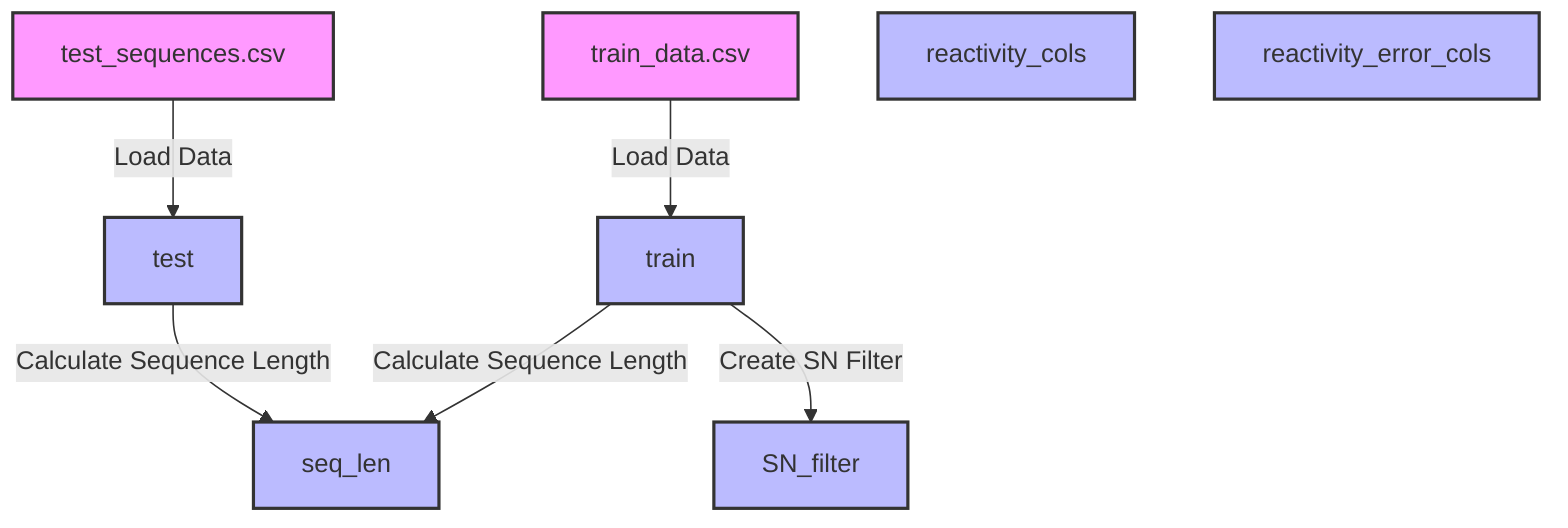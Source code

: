 flowchart TD

    %% Data Sources
    A1["train_data.csv"]
    A2["test_sequences.csv"]
    
    %% Data Variables
    B1["train"]
    B2["test"]
    B3["reactivity_cols"]
    B4["reactivity_error_cols"]
    B5["seq_len"]
    B6["SN_filter"]

    %% Data Flow
    A1 -->|Load Data| B1
    A2 -->|Load Data| B2
    B1 -->|Calculate Sequence Length| B5
    B2 -->|Calculate Sequence Length| B5
    B1 -->|Create SN Filter| B6

    %% Comments
    classDef source fill:#f9f,stroke:#333,stroke-width:2px;
    classDef variable fill:#bbf,stroke:#333,stroke-width:2px;
    class A1,A2 source;
    class B1,B2,B3,B4,B5,B6 variable;

    %% Descriptions
    click A1 href "#" "Train data: RNA sequences, reactivities"
    click A2 href "#" "Test data: RNA sequences"
    click B1 href "#" "Train: DataFrame for training set"
    click B2 href "#" "Test: DataFrame for test set"
    click B3 href "#" "Reactivity columns"
    click B4 href "#" "Reactivity error columns"
    click B5 href "#" "Sequence length calculation"
    click B6 href "#" "Signal-to-noise filter creation"